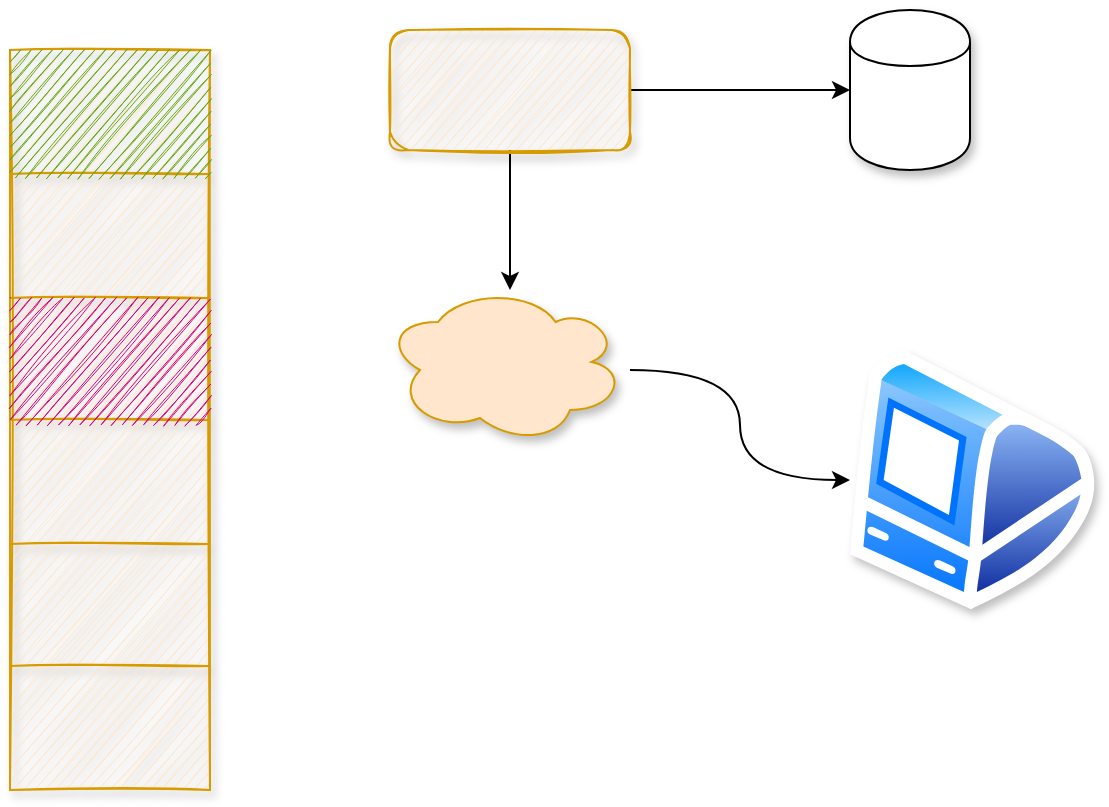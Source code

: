 <mxfile version="14.7.8" type="github"><diagram id="5eIk-kojRRrvMGoUQVTo" name="Page-1"><mxGraphModel dx="1422" dy="684" grid="1" gridSize="10" guides="1" tooltips="1" connect="1" arrows="1" fold="1" page="1" pageScale="1" pageWidth="827" pageHeight="1169" math="0" shadow="0"><root><mxCell id="0"/><mxCell id="1" parent="0"/><mxCell id="VqjIftJLhFJLO3MCSQZ2-3" value="" style="edgeStyle=orthogonalEdgeStyle;rounded=0;orthogonalLoop=1;jettySize=auto;html=1;" parent="1" source="VqjIftJLhFJLO3MCSQZ2-1" target="VqjIftJLhFJLO3MCSQZ2-2" edge="1"><mxGeometry relative="1" as="geometry"/></mxCell><mxCell id="YnLW6mgkP2naCUy0fchr-2" value="" style="edgeStyle=orthogonalEdgeStyle;rounded=0;orthogonalLoop=1;jettySize=auto;html=1;" edge="1" parent="1" source="VqjIftJLhFJLO3MCSQZ2-1" target="YnLW6mgkP2naCUy0fchr-1"><mxGeometry relative="1" as="geometry"/></mxCell><mxCell id="VqjIftJLhFJLO3MCSQZ2-1" value="" style="rounded=1;whiteSpace=wrap;html=1;shadow=1;fillColor=#ffe6cc;strokeColor=#d79b00;sketch=1;glass=0;" parent="1" vertex="1"><mxGeometry x="250" y="150" width="120" height="60" as="geometry"/></mxCell><mxCell id="VqjIftJLhFJLO3MCSQZ2-2" value="" style="shape=cylinder;whiteSpace=wrap;html=1;boundedLbl=1;backgroundOutline=1;rounded=1;shadow=1;" parent="1" vertex="1"><mxGeometry x="480" y="140" width="60" height="80" as="geometry"/></mxCell><mxCell id="YnLW6mgkP2naCUy0fchr-5" style="edgeStyle=orthogonalEdgeStyle;rounded=0;orthogonalLoop=1;jettySize=auto;html=1;curved=1;" edge="1" parent="1" source="YnLW6mgkP2naCUy0fchr-1" target="YnLW6mgkP2naCUy0fchr-3"><mxGeometry relative="1" as="geometry"/></mxCell><mxCell id="YnLW6mgkP2naCUy0fchr-1" value="" style="ellipse;shape=cloud;whiteSpace=wrap;html=1;rounded=1;fillColor=#ffe6cc;strokeColor=#d79b00;direction=west;flipH=0;flipV=0;shadow=1;" vertex="1" parent="1"><mxGeometry x="250" y="280" width="120" height="80" as="geometry"/></mxCell><mxCell id="YnLW6mgkP2naCUy0fchr-3" value="" style="aspect=fixed;perimeter=ellipsePerimeter;html=1;align=center;shadow=1;dashed=0;spacingTop=3;image;image=img/lib/active_directory/mac_client.svg;" vertex="1" parent="1"><mxGeometry x="480" y="310" width="122.2" height="130" as="geometry"/></mxCell><mxCell id="YnLW6mgkP2naCUy0fchr-44" value="" style="shape=table;startSize=0;container=1;collapsible=0;childLayout=tableLayout;shadow=1;gradientDirection=north;swimlaneFillColor=none;rounded=1;sketch=1;fillColor=#ffe6cc;strokeColor=#d79b00;" vertex="1" parent="1"><mxGeometry x="60" y="160" width="100" height="370" as="geometry"/></mxCell><mxCell id="YnLW6mgkP2naCUy0fchr-45" value="" style="shape=partialRectangle;collapsible=0;dropTarget=0;pointerEvents=0;fillColor=none;top=0;left=0;bottom=0;right=0;points=[[0,0.5],[1,0.5]];portConstraint=eastwest;" vertex="1" parent="YnLW6mgkP2naCUy0fchr-44"><mxGeometry width="100" height="62" as="geometry"/></mxCell><mxCell id="YnLW6mgkP2naCUy0fchr-46" value="" style="shape=partialRectangle;html=1;whiteSpace=wrap;connectable=0;overflow=hidden;fillColor=#60a917;top=0;left=0;bottom=0;right=0;strokeColor=#2D7600;sketch=1;shadow=0;fontColor=#ffffff;" vertex="1" parent="YnLW6mgkP2naCUy0fchr-45"><mxGeometry width="100" height="62" as="geometry"/></mxCell><mxCell id="YnLW6mgkP2naCUy0fchr-51" value="" style="shape=partialRectangle;collapsible=0;dropTarget=0;pointerEvents=0;fillColor=none;top=0;left=0;bottom=0;right=0;points=[[0,0.5],[1,0.5]];portConstraint=eastwest;" vertex="1" parent="YnLW6mgkP2naCUy0fchr-44"><mxGeometry y="62" width="100" height="62" as="geometry"/></mxCell><mxCell id="YnLW6mgkP2naCUy0fchr-52" value="" style="shape=partialRectangle;html=1;whiteSpace=wrap;connectable=0;overflow=hidden;fillColor=none;top=0;left=0;bottom=0;right=0;" vertex="1" parent="YnLW6mgkP2naCUy0fchr-51"><mxGeometry width="100" height="62" as="geometry"/></mxCell><mxCell id="YnLW6mgkP2naCUy0fchr-47" value="" style="shape=partialRectangle;collapsible=0;dropTarget=0;pointerEvents=0;fillColor=none;top=0;left=0;bottom=0;right=0;points=[[0,0.5],[1,0.5]];portConstraint=eastwest;" vertex="1" parent="YnLW6mgkP2naCUy0fchr-44"><mxGeometry y="124" width="100" height="61" as="geometry"/></mxCell><mxCell id="YnLW6mgkP2naCUy0fchr-48" value="" style="shape=partialRectangle;html=1;whiteSpace=wrap;connectable=0;overflow=hidden;fillColor=#d80073;top=0;left=0;bottom=0;right=0;strokeColor=#A50040;fontColor=#ffffff;sketch=1;" vertex="1" parent="YnLW6mgkP2naCUy0fchr-47"><mxGeometry width="100" height="61" as="geometry"/></mxCell><mxCell id="YnLW6mgkP2naCUy0fchr-49" value="" style="shape=partialRectangle;collapsible=0;dropTarget=0;pointerEvents=0;fillColor=none;top=0;left=0;bottom=0;right=0;points=[[0,0.5],[1,0.5]];portConstraint=eastwest;" vertex="1" parent="YnLW6mgkP2naCUy0fchr-44"><mxGeometry y="185" width="100" height="62" as="geometry"/></mxCell><mxCell id="YnLW6mgkP2naCUy0fchr-50" value="" style="shape=partialRectangle;html=1;whiteSpace=wrap;connectable=0;overflow=hidden;fillColor=none;top=0;left=0;bottom=0;right=0;" vertex="1" parent="YnLW6mgkP2naCUy0fchr-49"><mxGeometry width="100" height="62" as="geometry"/></mxCell><mxCell id="YnLW6mgkP2naCUy0fchr-53" value="" style="shape=partialRectangle;collapsible=0;dropTarget=0;pointerEvents=0;fillColor=none;top=0;left=0;bottom=0;right=0;points=[[0,0.5],[1,0.5]];portConstraint=eastwest;" vertex="1" parent="YnLW6mgkP2naCUy0fchr-44"><mxGeometry y="247" width="100" height="61" as="geometry"/></mxCell><mxCell id="YnLW6mgkP2naCUy0fchr-54" value="" style="shape=partialRectangle;html=1;whiteSpace=wrap;connectable=0;overflow=hidden;fillColor=none;top=0;left=0;bottom=0;right=0;" vertex="1" parent="YnLW6mgkP2naCUy0fchr-53"><mxGeometry width="100" height="61" as="geometry"/></mxCell><mxCell id="YnLW6mgkP2naCUy0fchr-55" value="" style="shape=partialRectangle;collapsible=0;dropTarget=0;pointerEvents=0;fillColor=none;top=0;left=0;bottom=0;right=0;points=[[0,0.5],[1,0.5]];portConstraint=eastwest;" vertex="1" parent="YnLW6mgkP2naCUy0fchr-44"><mxGeometry y="308" width="100" height="62" as="geometry"/></mxCell><mxCell id="YnLW6mgkP2naCUy0fchr-56" value="" style="shape=partialRectangle;html=1;whiteSpace=wrap;connectable=0;overflow=hidden;fillColor=none;top=0;left=0;bottom=0;right=0;" vertex="1" parent="YnLW6mgkP2naCUy0fchr-55"><mxGeometry width="100" height="62" as="geometry"/></mxCell></root></mxGraphModel></diagram></mxfile>